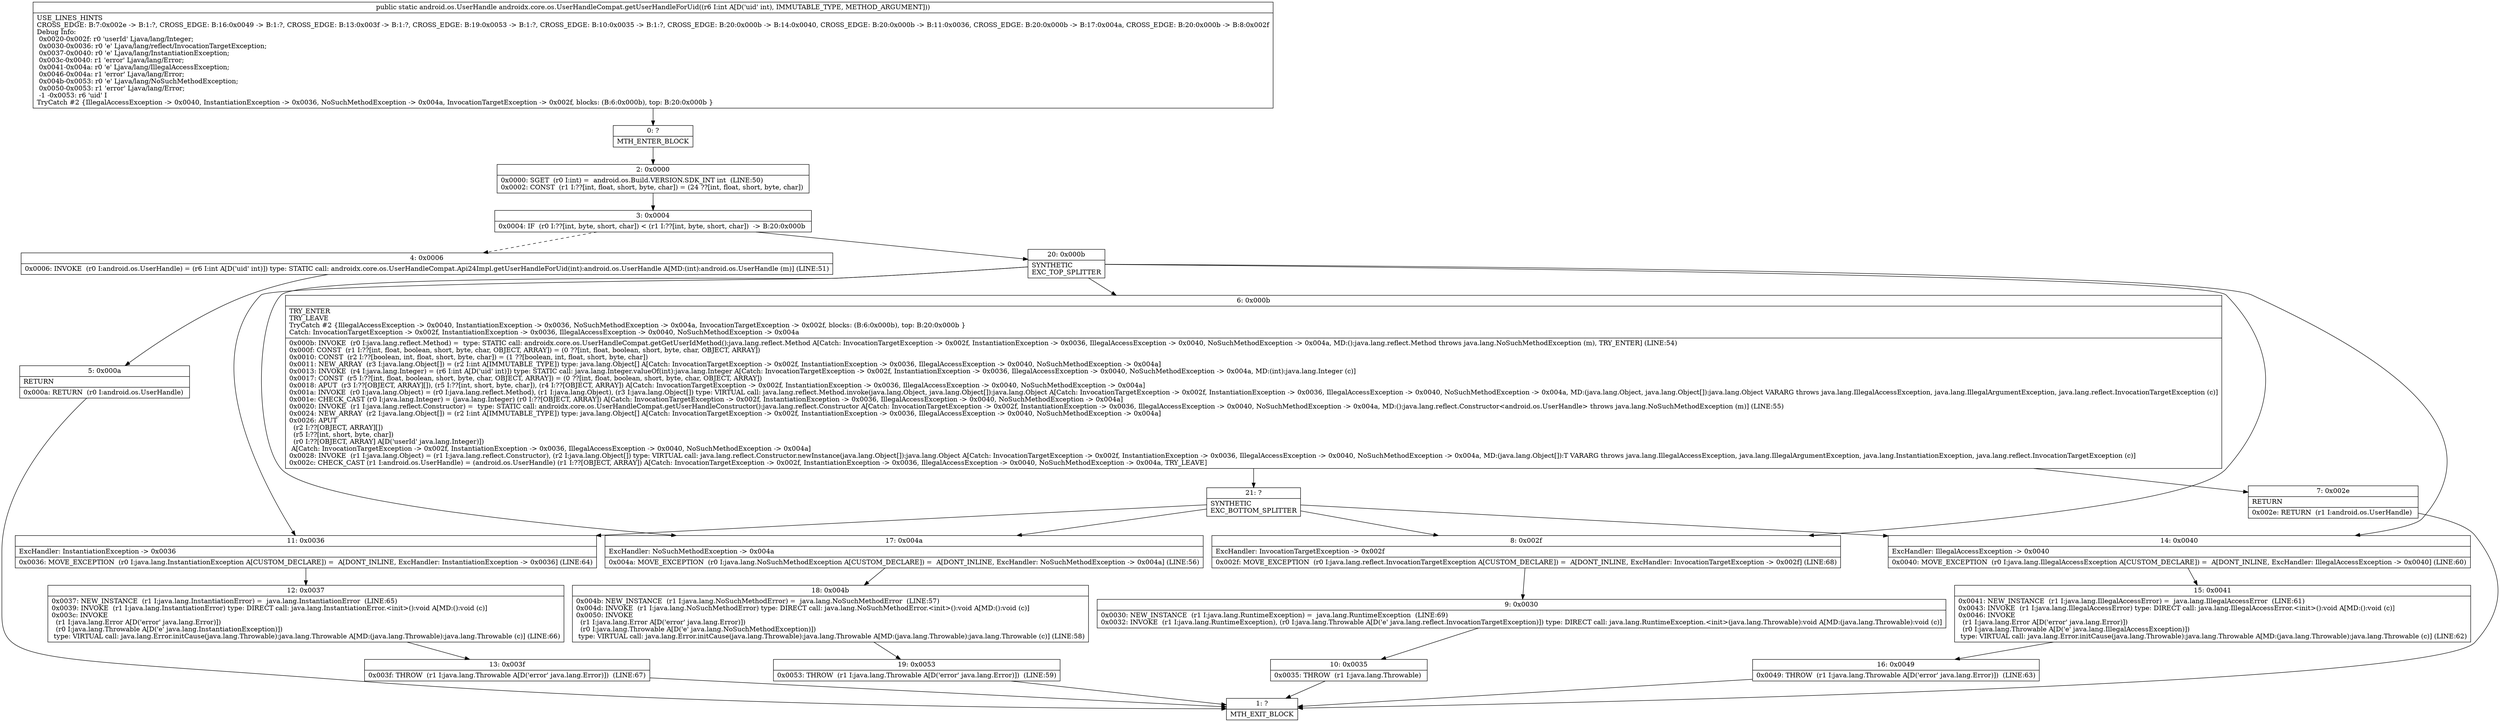 digraph "CFG forandroidx.core.os.UserHandleCompat.getUserHandleForUid(I)Landroid\/os\/UserHandle;" {
Node_0 [shape=record,label="{0\:\ ?|MTH_ENTER_BLOCK\l}"];
Node_2 [shape=record,label="{2\:\ 0x0000|0x0000: SGET  (r0 I:int) =  android.os.Build.VERSION.SDK_INT int  (LINE:50)\l0x0002: CONST  (r1 I:??[int, float, short, byte, char]) = (24 ??[int, float, short, byte, char]) \l}"];
Node_3 [shape=record,label="{3\:\ 0x0004|0x0004: IF  (r0 I:??[int, byte, short, char]) \< (r1 I:??[int, byte, short, char])  \-\> B:20:0x000b \l}"];
Node_4 [shape=record,label="{4\:\ 0x0006|0x0006: INVOKE  (r0 I:android.os.UserHandle) = (r6 I:int A[D('uid' int)]) type: STATIC call: androidx.core.os.UserHandleCompat.Api24Impl.getUserHandleForUid(int):android.os.UserHandle A[MD:(int):android.os.UserHandle (m)] (LINE:51)\l}"];
Node_5 [shape=record,label="{5\:\ 0x000a|RETURN\l|0x000a: RETURN  (r0 I:android.os.UserHandle) \l}"];
Node_1 [shape=record,label="{1\:\ ?|MTH_EXIT_BLOCK\l}"];
Node_20 [shape=record,label="{20\:\ 0x000b|SYNTHETIC\lEXC_TOP_SPLITTER\l}"];
Node_6 [shape=record,label="{6\:\ 0x000b|TRY_ENTER\lTRY_LEAVE\lTryCatch #2 \{IllegalAccessException \-\> 0x0040, InstantiationException \-\> 0x0036, NoSuchMethodException \-\> 0x004a, InvocationTargetException \-\> 0x002f, blocks: (B:6:0x000b), top: B:20:0x000b \}\lCatch: InvocationTargetException \-\> 0x002f, InstantiationException \-\> 0x0036, IllegalAccessException \-\> 0x0040, NoSuchMethodException \-\> 0x004a\l|0x000b: INVOKE  (r0 I:java.lang.reflect.Method) =  type: STATIC call: androidx.core.os.UserHandleCompat.getGetUserIdMethod():java.lang.reflect.Method A[Catch: InvocationTargetException \-\> 0x002f, InstantiationException \-\> 0x0036, IllegalAccessException \-\> 0x0040, NoSuchMethodException \-\> 0x004a, MD:():java.lang.reflect.Method throws java.lang.NoSuchMethodException (m), TRY_ENTER] (LINE:54)\l0x000f: CONST  (r1 I:??[int, float, boolean, short, byte, char, OBJECT, ARRAY]) = (0 ??[int, float, boolean, short, byte, char, OBJECT, ARRAY]) \l0x0010: CONST  (r2 I:??[boolean, int, float, short, byte, char]) = (1 ??[boolean, int, float, short, byte, char]) \l0x0011: NEW_ARRAY  (r3 I:java.lang.Object[]) = (r2 I:int A[IMMUTABLE_TYPE]) type: java.lang.Object[] A[Catch: InvocationTargetException \-\> 0x002f, InstantiationException \-\> 0x0036, IllegalAccessException \-\> 0x0040, NoSuchMethodException \-\> 0x004a]\l0x0013: INVOKE  (r4 I:java.lang.Integer) = (r6 I:int A[D('uid' int)]) type: STATIC call: java.lang.Integer.valueOf(int):java.lang.Integer A[Catch: InvocationTargetException \-\> 0x002f, InstantiationException \-\> 0x0036, IllegalAccessException \-\> 0x0040, NoSuchMethodException \-\> 0x004a, MD:(int):java.lang.Integer (c)]\l0x0017: CONST  (r5 I:??[int, float, boolean, short, byte, char, OBJECT, ARRAY]) = (0 ??[int, float, boolean, short, byte, char, OBJECT, ARRAY]) \l0x0018: APUT  (r3 I:??[OBJECT, ARRAY][]), (r5 I:??[int, short, byte, char]), (r4 I:??[OBJECT, ARRAY]) A[Catch: InvocationTargetException \-\> 0x002f, InstantiationException \-\> 0x0036, IllegalAccessException \-\> 0x0040, NoSuchMethodException \-\> 0x004a]\l0x001a: INVOKE  (r0 I:java.lang.Object) = (r0 I:java.lang.reflect.Method), (r1 I:java.lang.Object), (r3 I:java.lang.Object[]) type: VIRTUAL call: java.lang.reflect.Method.invoke(java.lang.Object, java.lang.Object[]):java.lang.Object A[Catch: InvocationTargetException \-\> 0x002f, InstantiationException \-\> 0x0036, IllegalAccessException \-\> 0x0040, NoSuchMethodException \-\> 0x004a, MD:(java.lang.Object, java.lang.Object[]):java.lang.Object VARARG throws java.lang.IllegalAccessException, java.lang.IllegalArgumentException, java.lang.reflect.InvocationTargetException (c)]\l0x001e: CHECK_CAST (r0 I:java.lang.Integer) = (java.lang.Integer) (r0 I:??[OBJECT, ARRAY]) A[Catch: InvocationTargetException \-\> 0x002f, InstantiationException \-\> 0x0036, IllegalAccessException \-\> 0x0040, NoSuchMethodException \-\> 0x004a]\l0x0020: INVOKE  (r1 I:java.lang.reflect.Constructor) =  type: STATIC call: androidx.core.os.UserHandleCompat.getUserHandleConstructor():java.lang.reflect.Constructor A[Catch: InvocationTargetException \-\> 0x002f, InstantiationException \-\> 0x0036, IllegalAccessException \-\> 0x0040, NoSuchMethodException \-\> 0x004a, MD:():java.lang.reflect.Constructor\<android.os.UserHandle\> throws java.lang.NoSuchMethodException (m)] (LINE:55)\l0x0024: NEW_ARRAY  (r2 I:java.lang.Object[]) = (r2 I:int A[IMMUTABLE_TYPE]) type: java.lang.Object[] A[Catch: InvocationTargetException \-\> 0x002f, InstantiationException \-\> 0x0036, IllegalAccessException \-\> 0x0040, NoSuchMethodException \-\> 0x004a]\l0x0026: APUT  \l  (r2 I:??[OBJECT, ARRAY][])\l  (r5 I:??[int, short, byte, char])\l  (r0 I:??[OBJECT, ARRAY] A[D('userId' java.lang.Integer)])\l A[Catch: InvocationTargetException \-\> 0x002f, InstantiationException \-\> 0x0036, IllegalAccessException \-\> 0x0040, NoSuchMethodException \-\> 0x004a]\l0x0028: INVOKE  (r1 I:java.lang.Object) = (r1 I:java.lang.reflect.Constructor), (r2 I:java.lang.Object[]) type: VIRTUAL call: java.lang.reflect.Constructor.newInstance(java.lang.Object[]):java.lang.Object A[Catch: InvocationTargetException \-\> 0x002f, InstantiationException \-\> 0x0036, IllegalAccessException \-\> 0x0040, NoSuchMethodException \-\> 0x004a, MD:(java.lang.Object[]):T VARARG throws java.lang.IllegalAccessException, java.lang.IllegalArgumentException, java.lang.InstantiationException, java.lang.reflect.InvocationTargetException (c)]\l0x002c: CHECK_CAST (r1 I:android.os.UserHandle) = (android.os.UserHandle) (r1 I:??[OBJECT, ARRAY]) A[Catch: InvocationTargetException \-\> 0x002f, InstantiationException \-\> 0x0036, IllegalAccessException \-\> 0x0040, NoSuchMethodException \-\> 0x004a, TRY_LEAVE]\l}"];
Node_7 [shape=record,label="{7\:\ 0x002e|RETURN\l|0x002e: RETURN  (r1 I:android.os.UserHandle) \l}"];
Node_21 [shape=record,label="{21\:\ ?|SYNTHETIC\lEXC_BOTTOM_SPLITTER\l}"];
Node_14 [shape=record,label="{14\:\ 0x0040|ExcHandler: IllegalAccessException \-\> 0x0040\l|0x0040: MOVE_EXCEPTION  (r0 I:java.lang.IllegalAccessException A[CUSTOM_DECLARE]) =  A[DONT_INLINE, ExcHandler: IllegalAccessException \-\> 0x0040] (LINE:60)\l}"];
Node_15 [shape=record,label="{15\:\ 0x0041|0x0041: NEW_INSTANCE  (r1 I:java.lang.IllegalAccessError) =  java.lang.IllegalAccessError  (LINE:61)\l0x0043: INVOKE  (r1 I:java.lang.IllegalAccessError) type: DIRECT call: java.lang.IllegalAccessError.\<init\>():void A[MD:():void (c)]\l0x0046: INVOKE  \l  (r1 I:java.lang.Error A[D('error' java.lang.Error)])\l  (r0 I:java.lang.Throwable A[D('e' java.lang.IllegalAccessException)])\l type: VIRTUAL call: java.lang.Error.initCause(java.lang.Throwable):java.lang.Throwable A[MD:(java.lang.Throwable):java.lang.Throwable (c)] (LINE:62)\l}"];
Node_16 [shape=record,label="{16\:\ 0x0049|0x0049: THROW  (r1 I:java.lang.Throwable A[D('error' java.lang.Error)])  (LINE:63)\l}"];
Node_11 [shape=record,label="{11\:\ 0x0036|ExcHandler: InstantiationException \-\> 0x0036\l|0x0036: MOVE_EXCEPTION  (r0 I:java.lang.InstantiationException A[CUSTOM_DECLARE]) =  A[DONT_INLINE, ExcHandler: InstantiationException \-\> 0x0036] (LINE:64)\l}"];
Node_12 [shape=record,label="{12\:\ 0x0037|0x0037: NEW_INSTANCE  (r1 I:java.lang.InstantiationError) =  java.lang.InstantiationError  (LINE:65)\l0x0039: INVOKE  (r1 I:java.lang.InstantiationError) type: DIRECT call: java.lang.InstantiationError.\<init\>():void A[MD:():void (c)]\l0x003c: INVOKE  \l  (r1 I:java.lang.Error A[D('error' java.lang.Error)])\l  (r0 I:java.lang.Throwable A[D('e' java.lang.InstantiationException)])\l type: VIRTUAL call: java.lang.Error.initCause(java.lang.Throwable):java.lang.Throwable A[MD:(java.lang.Throwable):java.lang.Throwable (c)] (LINE:66)\l}"];
Node_13 [shape=record,label="{13\:\ 0x003f|0x003f: THROW  (r1 I:java.lang.Throwable A[D('error' java.lang.Error)])  (LINE:67)\l}"];
Node_17 [shape=record,label="{17\:\ 0x004a|ExcHandler: NoSuchMethodException \-\> 0x004a\l|0x004a: MOVE_EXCEPTION  (r0 I:java.lang.NoSuchMethodException A[CUSTOM_DECLARE]) =  A[DONT_INLINE, ExcHandler: NoSuchMethodException \-\> 0x004a] (LINE:56)\l}"];
Node_18 [shape=record,label="{18\:\ 0x004b|0x004b: NEW_INSTANCE  (r1 I:java.lang.NoSuchMethodError) =  java.lang.NoSuchMethodError  (LINE:57)\l0x004d: INVOKE  (r1 I:java.lang.NoSuchMethodError) type: DIRECT call: java.lang.NoSuchMethodError.\<init\>():void A[MD:():void (c)]\l0x0050: INVOKE  \l  (r1 I:java.lang.Error A[D('error' java.lang.Error)])\l  (r0 I:java.lang.Throwable A[D('e' java.lang.NoSuchMethodException)])\l type: VIRTUAL call: java.lang.Error.initCause(java.lang.Throwable):java.lang.Throwable A[MD:(java.lang.Throwable):java.lang.Throwable (c)] (LINE:58)\l}"];
Node_19 [shape=record,label="{19\:\ 0x0053|0x0053: THROW  (r1 I:java.lang.Throwable A[D('error' java.lang.Error)])  (LINE:59)\l}"];
Node_8 [shape=record,label="{8\:\ 0x002f|ExcHandler: InvocationTargetException \-\> 0x002f\l|0x002f: MOVE_EXCEPTION  (r0 I:java.lang.reflect.InvocationTargetException A[CUSTOM_DECLARE]) =  A[DONT_INLINE, ExcHandler: InvocationTargetException \-\> 0x002f] (LINE:68)\l}"];
Node_9 [shape=record,label="{9\:\ 0x0030|0x0030: NEW_INSTANCE  (r1 I:java.lang.RuntimeException) =  java.lang.RuntimeException  (LINE:69)\l0x0032: INVOKE  (r1 I:java.lang.RuntimeException), (r0 I:java.lang.Throwable A[D('e' java.lang.reflect.InvocationTargetException)]) type: DIRECT call: java.lang.RuntimeException.\<init\>(java.lang.Throwable):void A[MD:(java.lang.Throwable):void (c)]\l}"];
Node_10 [shape=record,label="{10\:\ 0x0035|0x0035: THROW  (r1 I:java.lang.Throwable) \l}"];
MethodNode[shape=record,label="{public static android.os.UserHandle androidx.core.os.UserHandleCompat.getUserHandleForUid((r6 I:int A[D('uid' int), IMMUTABLE_TYPE, METHOD_ARGUMENT]))  | USE_LINES_HINTS\lCROSS_EDGE: B:7:0x002e \-\> B:1:?, CROSS_EDGE: B:16:0x0049 \-\> B:1:?, CROSS_EDGE: B:13:0x003f \-\> B:1:?, CROSS_EDGE: B:19:0x0053 \-\> B:1:?, CROSS_EDGE: B:10:0x0035 \-\> B:1:?, CROSS_EDGE: B:20:0x000b \-\> B:14:0x0040, CROSS_EDGE: B:20:0x000b \-\> B:11:0x0036, CROSS_EDGE: B:20:0x000b \-\> B:17:0x004a, CROSS_EDGE: B:20:0x000b \-\> B:8:0x002f\lDebug Info:\l  0x0020\-0x002f: r0 'userId' Ljava\/lang\/Integer;\l  0x0030\-0x0036: r0 'e' Ljava\/lang\/reflect\/InvocationTargetException;\l  0x0037\-0x0040: r0 'e' Ljava\/lang\/InstantiationException;\l  0x003c\-0x0040: r1 'error' Ljava\/lang\/Error;\l  0x0041\-0x004a: r0 'e' Ljava\/lang\/IllegalAccessException;\l  0x0046\-0x004a: r1 'error' Ljava\/lang\/Error;\l  0x004b\-0x0053: r0 'e' Ljava\/lang\/NoSuchMethodException;\l  0x0050\-0x0053: r1 'error' Ljava\/lang\/Error;\l  \-1 \-0x0053: r6 'uid' I\lTryCatch #2 \{IllegalAccessException \-\> 0x0040, InstantiationException \-\> 0x0036, NoSuchMethodException \-\> 0x004a, InvocationTargetException \-\> 0x002f, blocks: (B:6:0x000b), top: B:20:0x000b \}\l}"];
MethodNode -> Node_0;Node_0 -> Node_2;
Node_2 -> Node_3;
Node_3 -> Node_4[style=dashed];
Node_3 -> Node_20;
Node_4 -> Node_5;
Node_5 -> Node_1;
Node_20 -> Node_6;
Node_20 -> Node_14;
Node_20 -> Node_11;
Node_20 -> Node_17;
Node_20 -> Node_8;
Node_6 -> Node_7;
Node_6 -> Node_21;
Node_7 -> Node_1;
Node_21 -> Node_14;
Node_21 -> Node_11;
Node_21 -> Node_17;
Node_21 -> Node_8;
Node_14 -> Node_15;
Node_15 -> Node_16;
Node_16 -> Node_1;
Node_11 -> Node_12;
Node_12 -> Node_13;
Node_13 -> Node_1;
Node_17 -> Node_18;
Node_18 -> Node_19;
Node_19 -> Node_1;
Node_8 -> Node_9;
Node_9 -> Node_10;
Node_10 -> Node_1;
}

